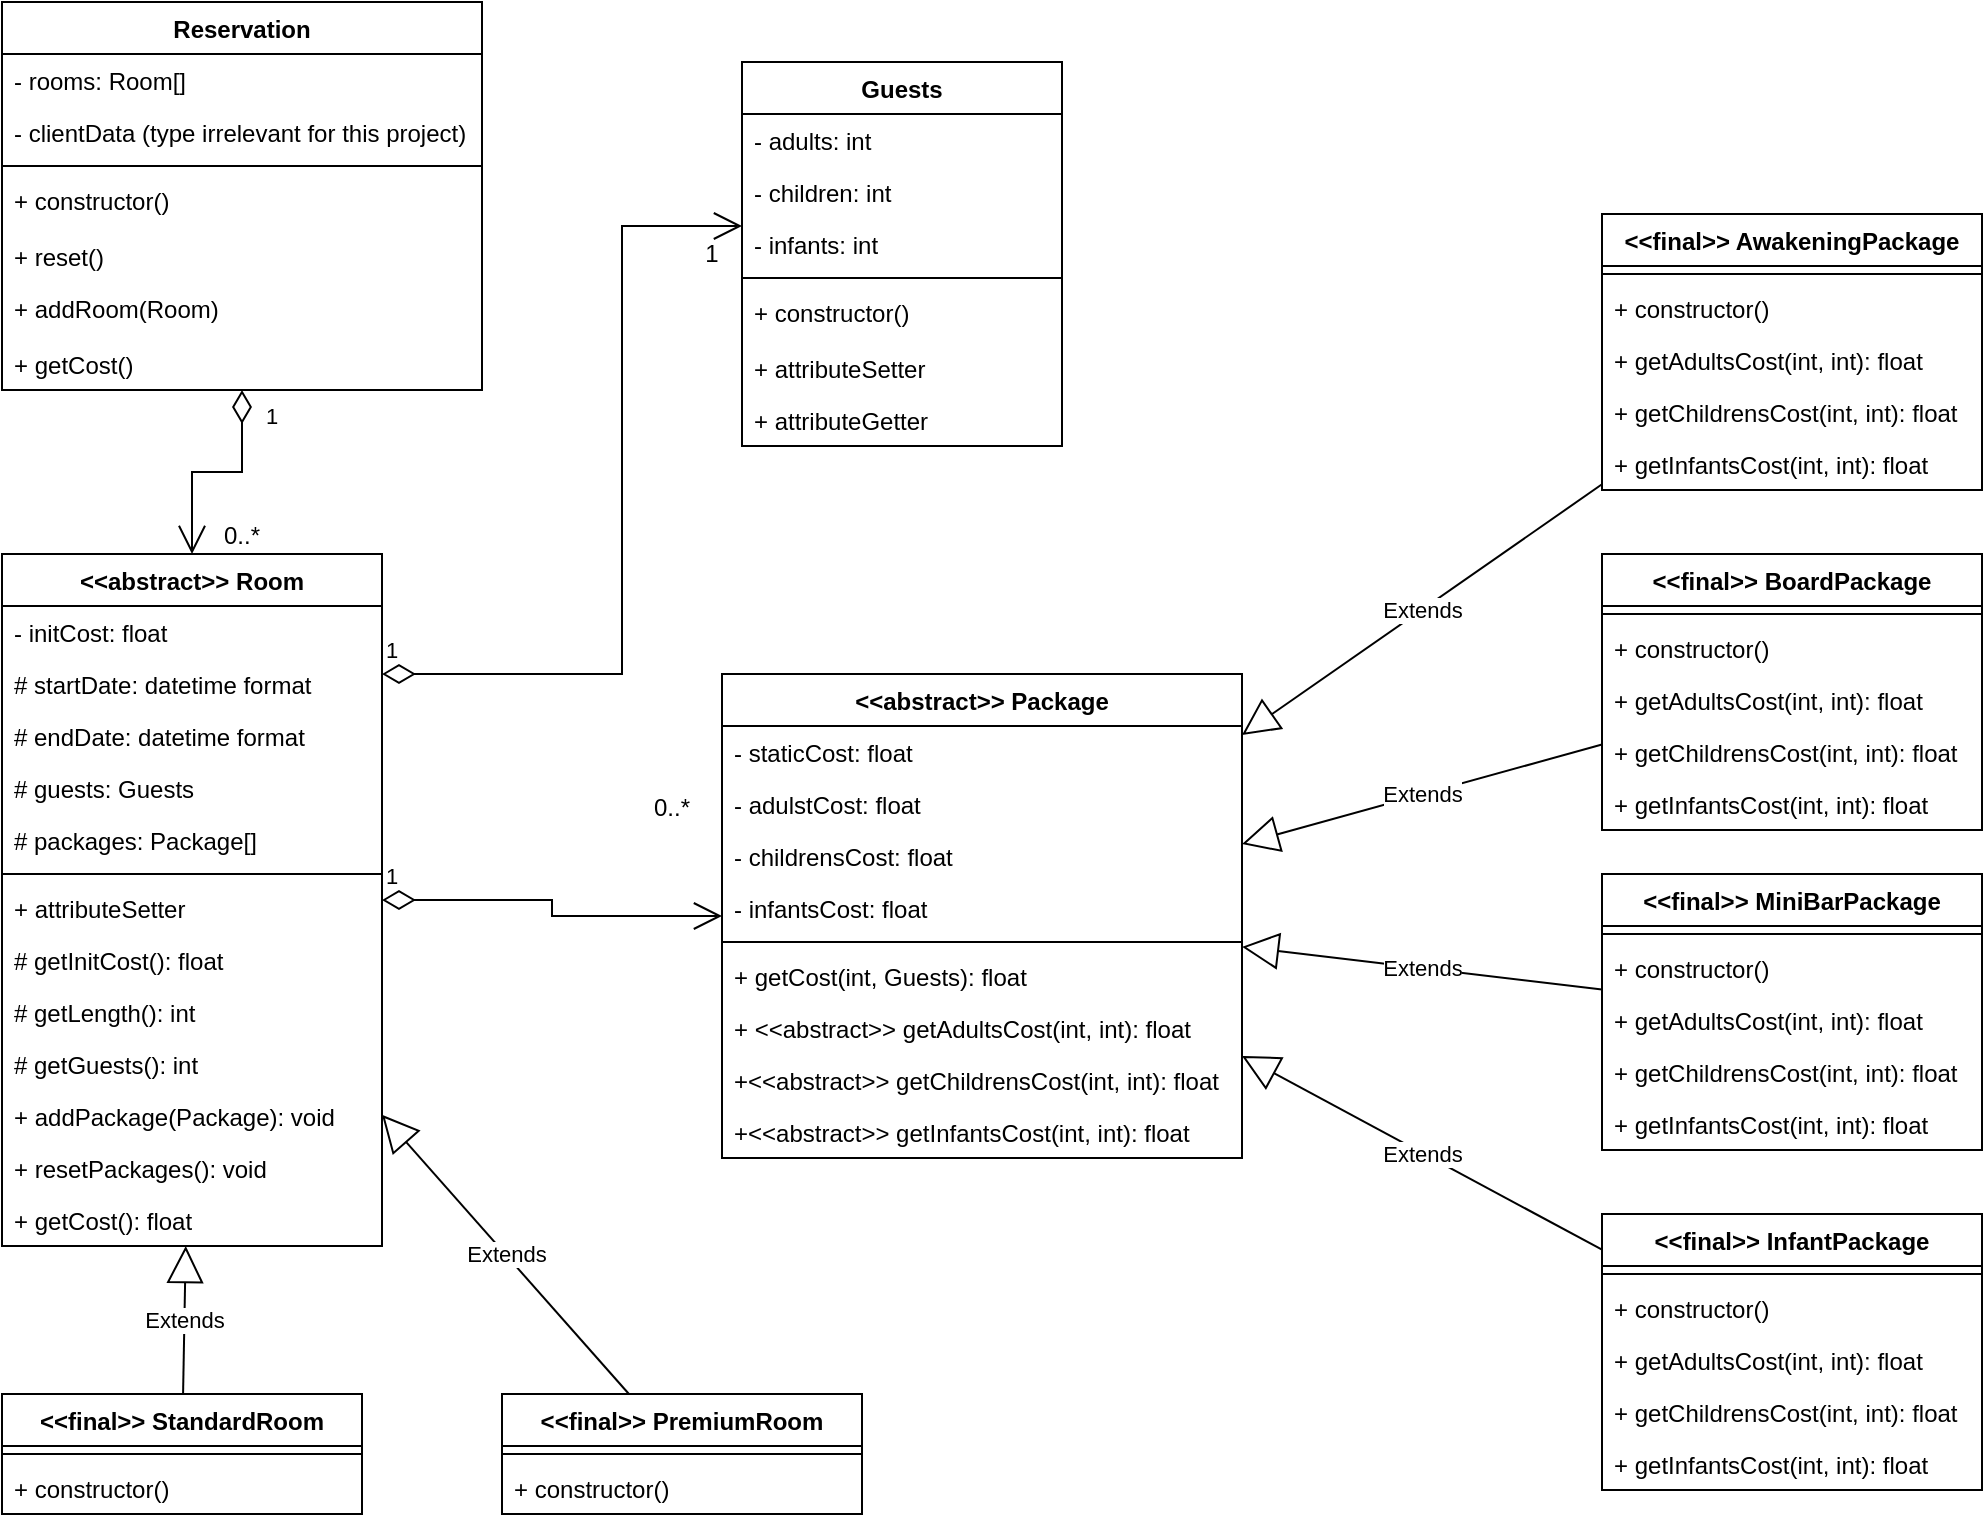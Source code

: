 <mxfile version="20.7.4" type="device"><diagram id="C5RBs43oDa-KdzZeNtuy" name="Page-1"><mxGraphModel dx="1418" dy="828" grid="1" gridSize="10" guides="1" tooltips="1" connect="1" arrows="1" fold="1" page="1" pageScale="1" pageWidth="1169" pageHeight="827" math="0" shadow="0"><root><mxCell id="WIyWlLk6GJQsqaUBKTNV-0"/><mxCell id="WIyWlLk6GJQsqaUBKTNV-1" parent="WIyWlLk6GJQsqaUBKTNV-0"/><mxCell id="dvAFuk7jMqj3ikUVL5LK-0" value="&lt;&lt;final&gt;&gt; BoardPackage" style="swimlane;fontStyle=1;align=center;verticalAlign=top;childLayout=stackLayout;horizontal=1;startSize=26;horizontalStack=0;resizeParent=1;resizeParentMax=0;resizeLast=0;collapsible=1;marginBottom=0;" parent="WIyWlLk6GJQsqaUBKTNV-1" vertex="1"><mxGeometry x="850" y="310" width="190" height="138" as="geometry"/></mxCell><mxCell id="dvAFuk7jMqj3ikUVL5LK-2" value="" style="line;strokeWidth=1;fillColor=none;align=left;verticalAlign=middle;spacingTop=-1;spacingLeft=3;spacingRight=3;rotatable=0;labelPosition=right;points=[];portConstraint=eastwest;strokeColor=inherit;" parent="dvAFuk7jMqj3ikUVL5LK-0" vertex="1"><mxGeometry y="26" width="190" height="8" as="geometry"/></mxCell><mxCell id="zsMMg4n8G22SeJDxbGxc-95" value="+ constructor()" style="text;strokeColor=none;fillColor=none;align=left;verticalAlign=top;spacingLeft=4;spacingRight=4;overflow=hidden;rotatable=0;points=[[0,0.5],[1,0.5]];portConstraint=eastwest;" parent="dvAFuk7jMqj3ikUVL5LK-0" vertex="1"><mxGeometry y="34" width="190" height="26" as="geometry"/></mxCell><mxCell id="zsMMg4n8G22SeJDxbGxc-53" value="+ getAdultsCost(int, int): float" style="text;strokeColor=none;fillColor=none;align=left;verticalAlign=top;spacingLeft=4;spacingRight=4;overflow=hidden;rotatable=0;points=[[0,0.5],[1,0.5]];portConstraint=eastwest;" parent="dvAFuk7jMqj3ikUVL5LK-0" vertex="1"><mxGeometry y="60" width="190" height="26" as="geometry"/></mxCell><mxCell id="zsMMg4n8G22SeJDxbGxc-54" value="+ getChildrensCost(int, int): float" style="text;strokeColor=none;fillColor=none;align=left;verticalAlign=top;spacingLeft=4;spacingRight=4;overflow=hidden;rotatable=0;points=[[0,0.5],[1,0.5]];portConstraint=eastwest;" parent="dvAFuk7jMqj3ikUVL5LK-0" vertex="1"><mxGeometry y="86" width="190" height="26" as="geometry"/></mxCell><mxCell id="zsMMg4n8G22SeJDxbGxc-55" value="+ getInfantsCost(int, int): float" style="text;strokeColor=none;fillColor=none;align=left;verticalAlign=top;spacingLeft=4;spacingRight=4;overflow=hidden;rotatable=0;points=[[0,0.5],[1,0.5]];portConstraint=eastwest;" parent="dvAFuk7jMqj3ikUVL5LK-0" vertex="1"><mxGeometry y="112" width="190" height="26" as="geometry"/></mxCell><mxCell id="dvAFuk7jMqj3ikUVL5LK-19" value="Reservation" style="swimlane;fontStyle=1;align=center;verticalAlign=top;childLayout=stackLayout;horizontal=1;startSize=26;horizontalStack=0;resizeParent=1;resizeParentMax=0;resizeLast=0;collapsible=1;marginBottom=0;" parent="WIyWlLk6GJQsqaUBKTNV-1" vertex="1"><mxGeometry x="50" y="34" width="240" height="194" as="geometry"/></mxCell><mxCell id="dvAFuk7jMqj3ikUVL5LK-20" value="- rooms: Room[]" style="text;strokeColor=none;fillColor=none;align=left;verticalAlign=top;spacingLeft=4;spacingRight=4;overflow=hidden;rotatable=0;points=[[0,0.5],[1,0.5]];portConstraint=eastwest;" parent="dvAFuk7jMqj3ikUVL5LK-19" vertex="1"><mxGeometry y="26" width="240" height="26" as="geometry"/></mxCell><mxCell id="dvAFuk7jMqj3ikUVL5LK-27" value="- clientData (type irrelevant for this project)" style="text;strokeColor=none;fillColor=none;align=left;verticalAlign=top;spacingLeft=4;spacingRight=4;overflow=hidden;rotatable=0;points=[[0,0.5],[1,0.5]];portConstraint=eastwest;" parent="dvAFuk7jMqj3ikUVL5LK-19" vertex="1"><mxGeometry y="52" width="240" height="26" as="geometry"/></mxCell><mxCell id="dvAFuk7jMqj3ikUVL5LK-21" value="" style="line;strokeWidth=1;fillColor=none;align=left;verticalAlign=middle;spacingTop=-1;spacingLeft=3;spacingRight=3;rotatable=0;labelPosition=right;points=[];portConstraint=eastwest;strokeColor=inherit;" parent="dvAFuk7jMqj3ikUVL5LK-19" vertex="1"><mxGeometry y="78" width="240" height="8" as="geometry"/></mxCell><mxCell id="dvAFuk7jMqj3ikUVL5LK-22" value="+ constructor()" style="text;strokeColor=none;fillColor=none;align=left;verticalAlign=top;spacingLeft=4;spacingRight=4;overflow=hidden;rotatable=0;points=[[0,0.5],[1,0.5]];portConstraint=eastwest;" parent="dvAFuk7jMqj3ikUVL5LK-19" vertex="1"><mxGeometry y="86" width="240" height="28" as="geometry"/></mxCell><mxCell id="zsMMg4n8G22SeJDxbGxc-8" value="+ reset()" style="text;strokeColor=none;fillColor=none;align=left;verticalAlign=top;spacingLeft=4;spacingRight=4;overflow=hidden;rotatable=0;points=[[0,0.5],[1,0.5]];portConstraint=eastwest;" parent="dvAFuk7jMqj3ikUVL5LK-19" vertex="1"><mxGeometry y="114" width="240" height="26" as="geometry"/></mxCell><mxCell id="dvAFuk7jMqj3ikUVL5LK-31" value="+ addRoom(Room)" style="text;strokeColor=none;fillColor=none;align=left;verticalAlign=top;spacingLeft=4;spacingRight=4;overflow=hidden;rotatable=0;points=[[0,0.5],[1,0.5]];portConstraint=eastwest;" parent="dvAFuk7jMqj3ikUVL5LK-19" vertex="1"><mxGeometry y="140" width="240" height="28" as="geometry"/></mxCell><mxCell id="zsMMg4n8G22SeJDxbGxc-10" value="+ getCost()" style="text;strokeColor=none;fillColor=none;align=left;verticalAlign=top;spacingLeft=4;spacingRight=4;overflow=hidden;rotatable=0;points=[[0,0.5],[1,0.5]];portConstraint=eastwest;" parent="dvAFuk7jMqj3ikUVL5LK-19" vertex="1"><mxGeometry y="168" width="240" height="26" as="geometry"/></mxCell><mxCell id="dvAFuk7jMqj3ikUVL5LK-23" value="&lt;&lt;abstract&gt;&gt; Room" style="swimlane;fontStyle=1;align=center;verticalAlign=top;childLayout=stackLayout;horizontal=1;startSize=26;horizontalStack=0;resizeParent=1;resizeParentMax=0;resizeLast=0;collapsible=1;marginBottom=0;" parent="WIyWlLk6GJQsqaUBKTNV-1" vertex="1"><mxGeometry x="50" y="310" width="190" height="346" as="geometry"/></mxCell><mxCell id="zsMMg4n8G22SeJDxbGxc-25" value="- initCost: float" style="text;strokeColor=none;fillColor=none;align=left;verticalAlign=top;spacingLeft=4;spacingRight=4;overflow=hidden;rotatable=0;points=[[0,0.5],[1,0.5]];portConstraint=eastwest;" parent="dvAFuk7jMqj3ikUVL5LK-23" vertex="1"><mxGeometry y="26" width="190" height="26" as="geometry"/></mxCell><mxCell id="zsMMg4n8G22SeJDxbGxc-19" value="# startDate: datetime format" style="text;strokeColor=none;fillColor=none;align=left;verticalAlign=top;spacingLeft=4;spacingRight=4;overflow=hidden;rotatable=0;points=[[0,0.5],[1,0.5]];portConstraint=eastwest;" parent="dvAFuk7jMqj3ikUVL5LK-23" vertex="1"><mxGeometry y="52" width="190" height="26" as="geometry"/></mxCell><mxCell id="zsMMg4n8G22SeJDxbGxc-4" value="# endDate: datetime format" style="text;strokeColor=none;fillColor=none;align=left;verticalAlign=top;spacingLeft=4;spacingRight=4;overflow=hidden;rotatable=0;points=[[0,0.5],[1,0.5]];portConstraint=eastwest;" parent="dvAFuk7jMqj3ikUVL5LK-23" vertex="1"><mxGeometry y="78" width="190" height="26" as="geometry"/></mxCell><mxCell id="zsMMg4n8G22SeJDxbGxc-27" value="# guests: Guests" style="text;strokeColor=none;fillColor=none;align=left;verticalAlign=top;spacingLeft=4;spacingRight=4;overflow=hidden;rotatable=0;points=[[0,0.5],[1,0.5]];portConstraint=eastwest;" parent="dvAFuk7jMqj3ikUVL5LK-23" vertex="1"><mxGeometry y="104" width="190" height="26" as="geometry"/></mxCell><mxCell id="zsMMg4n8G22SeJDxbGxc-12" value="# packages: Package[]" style="text;strokeColor=none;fillColor=none;align=left;verticalAlign=top;spacingLeft=4;spacingRight=4;overflow=hidden;rotatable=0;points=[[0,0.5],[1,0.5]];portConstraint=eastwest;" parent="dvAFuk7jMqj3ikUVL5LK-23" vertex="1"><mxGeometry y="130" width="190" height="26" as="geometry"/></mxCell><mxCell id="dvAFuk7jMqj3ikUVL5LK-25" value="" style="line;strokeWidth=1;fillColor=none;align=left;verticalAlign=middle;spacingTop=-1;spacingLeft=3;spacingRight=3;rotatable=0;labelPosition=right;points=[];portConstraint=eastwest;strokeColor=inherit;" parent="dvAFuk7jMqj3ikUVL5LK-23" vertex="1"><mxGeometry y="156" width="190" height="8" as="geometry"/></mxCell><mxCell id="dvAFuk7jMqj3ikUVL5LK-26" value="+ attributeSetter" style="text;strokeColor=none;fillColor=none;align=left;verticalAlign=top;spacingLeft=4;spacingRight=4;overflow=hidden;rotatable=0;points=[[0,0.5],[1,0.5]];portConstraint=eastwest;" parent="dvAFuk7jMqj3ikUVL5LK-23" vertex="1"><mxGeometry y="164" width="190" height="26" as="geometry"/></mxCell><mxCell id="zsMMg4n8G22SeJDxbGxc-24" value="# getInitCost(): float" style="text;strokeColor=none;fillColor=none;align=left;verticalAlign=top;spacingLeft=4;spacingRight=4;overflow=hidden;rotatable=0;points=[[0,0.5],[1,0.5]];portConstraint=eastwest;" parent="dvAFuk7jMqj3ikUVL5LK-23" vertex="1"><mxGeometry y="190" width="190" height="26" as="geometry"/></mxCell><mxCell id="zsMMg4n8G22SeJDxbGxc-20" value="# getLength(): int" style="text;strokeColor=none;fillColor=none;align=left;verticalAlign=top;spacingLeft=4;spacingRight=4;overflow=hidden;rotatable=0;points=[[0,0.5],[1,0.5]];portConstraint=eastwest;" parent="dvAFuk7jMqj3ikUVL5LK-23" vertex="1"><mxGeometry y="216" width="190" height="26" as="geometry"/></mxCell><mxCell id="zsMMg4n8G22SeJDxbGxc-18" value="# getGuests(): int" style="text;strokeColor=none;fillColor=none;align=left;verticalAlign=top;spacingLeft=4;spacingRight=4;overflow=hidden;rotatable=0;points=[[0,0.5],[1,0.5]];portConstraint=eastwest;" parent="dvAFuk7jMqj3ikUVL5LK-23" vertex="1"><mxGeometry y="242" width="190" height="26" as="geometry"/></mxCell><mxCell id="zsMMg4n8G22SeJDxbGxc-11" value="+ addPackage(Package): void" style="text;strokeColor=none;fillColor=none;align=left;verticalAlign=top;spacingLeft=4;spacingRight=4;overflow=hidden;rotatable=0;points=[[0,0.5],[1,0.5]];portConstraint=eastwest;" parent="dvAFuk7jMqj3ikUVL5LK-23" vertex="1"><mxGeometry y="268" width="190" height="26" as="geometry"/></mxCell><mxCell id="zsMMg4n8G22SeJDxbGxc-17" value="+ resetPackages(): void" style="text;strokeColor=none;fillColor=none;align=left;verticalAlign=top;spacingLeft=4;spacingRight=4;overflow=hidden;rotatable=0;points=[[0,0.5],[1,0.5]];portConstraint=eastwest;" parent="dvAFuk7jMqj3ikUVL5LK-23" vertex="1"><mxGeometry y="294" width="190" height="26" as="geometry"/></mxCell><mxCell id="zsMMg4n8G22SeJDxbGxc-21" value="+ getCost(): float" style="text;strokeColor=none;fillColor=none;align=left;verticalAlign=top;spacingLeft=4;spacingRight=4;overflow=hidden;rotatable=0;points=[[0,0.5],[1,0.5]];portConstraint=eastwest;" parent="dvAFuk7jMqj3ikUVL5LK-23" vertex="1"><mxGeometry y="320" width="190" height="26" as="geometry"/></mxCell><mxCell id="zsMMg4n8G22SeJDxbGxc-13" value="&lt;&lt;final&gt;&gt; StandardRoom" style="swimlane;fontStyle=1;align=center;verticalAlign=top;childLayout=stackLayout;horizontal=1;startSize=26;horizontalStack=0;resizeParent=1;resizeParentMax=0;resizeLast=0;collapsible=1;marginBottom=0;" parent="WIyWlLk6GJQsqaUBKTNV-1" vertex="1"><mxGeometry x="50" y="730" width="180" height="60" as="geometry"/></mxCell><mxCell id="zsMMg4n8G22SeJDxbGxc-15" value="" style="line;strokeWidth=1;fillColor=none;align=left;verticalAlign=middle;spacingTop=-1;spacingLeft=3;spacingRight=3;rotatable=0;labelPosition=right;points=[];portConstraint=eastwest;strokeColor=inherit;" parent="zsMMg4n8G22SeJDxbGxc-13" vertex="1"><mxGeometry y="26" width="180" height="8" as="geometry"/></mxCell><mxCell id="zsMMg4n8G22SeJDxbGxc-16" value="+ constructor()" style="text;strokeColor=none;fillColor=none;align=left;verticalAlign=top;spacingLeft=4;spacingRight=4;overflow=hidden;rotatable=0;points=[[0,0.5],[1,0.5]];portConstraint=eastwest;" parent="zsMMg4n8G22SeJDxbGxc-13" vertex="1"><mxGeometry y="34" width="180" height="26" as="geometry"/></mxCell><mxCell id="zsMMg4n8G22SeJDxbGxc-29" value="&lt;&lt;abstract&gt;&gt; Package" style="swimlane;fontStyle=1;align=center;verticalAlign=top;childLayout=stackLayout;horizontal=1;startSize=26;horizontalStack=0;resizeParent=1;resizeParentMax=0;resizeLast=0;collapsible=1;marginBottom=0;" parent="WIyWlLk6GJQsqaUBKTNV-1" vertex="1"><mxGeometry x="410" y="370" width="260" height="242" as="geometry"/></mxCell><mxCell id="zsMMg4n8G22SeJDxbGxc-93" value="- staticCost: float" style="text;strokeColor=none;fillColor=none;align=left;verticalAlign=top;spacingLeft=4;spacingRight=4;overflow=hidden;rotatable=0;points=[[0,0.5],[1,0.5]];portConstraint=eastwest;" parent="zsMMg4n8G22SeJDxbGxc-29" vertex="1"><mxGeometry y="26" width="260" height="26" as="geometry"/></mxCell><mxCell id="zsMMg4n8G22SeJDxbGxc-98" value="- adulstCost: float" style="text;strokeColor=none;fillColor=none;align=left;verticalAlign=top;spacingLeft=4;spacingRight=4;overflow=hidden;rotatable=0;points=[[0,0.5],[1,0.5]];portConstraint=eastwest;" parent="zsMMg4n8G22SeJDxbGxc-29" vertex="1"><mxGeometry y="52" width="260" height="26" as="geometry"/></mxCell><mxCell id="zsMMg4n8G22SeJDxbGxc-99" value="- childrensCost: float" style="text;strokeColor=none;fillColor=none;align=left;verticalAlign=top;spacingLeft=4;spacingRight=4;overflow=hidden;rotatable=0;points=[[0,0.5],[1,0.5]];portConstraint=eastwest;" parent="zsMMg4n8G22SeJDxbGxc-29" vertex="1"><mxGeometry y="78" width="260" height="26" as="geometry"/></mxCell><mxCell id="zsMMg4n8G22SeJDxbGxc-100" value="- infantsCost: float" style="text;strokeColor=none;fillColor=none;align=left;verticalAlign=top;spacingLeft=4;spacingRight=4;overflow=hidden;rotatable=0;points=[[0,0.5],[1,0.5]];portConstraint=eastwest;" parent="zsMMg4n8G22SeJDxbGxc-29" vertex="1"><mxGeometry y="104" width="260" height="26" as="geometry"/></mxCell><mxCell id="zsMMg4n8G22SeJDxbGxc-31" value="" style="line;strokeWidth=1;fillColor=none;align=left;verticalAlign=middle;spacingTop=-1;spacingLeft=3;spacingRight=3;rotatable=0;labelPosition=right;points=[];portConstraint=eastwest;strokeColor=inherit;" parent="zsMMg4n8G22SeJDxbGxc-29" vertex="1"><mxGeometry y="130" width="260" height="8" as="geometry"/></mxCell><mxCell id="zsMMg4n8G22SeJDxbGxc-33" value="+ getCost(int, Guests): float" style="text;strokeColor=none;fillColor=none;align=left;verticalAlign=top;spacingLeft=4;spacingRight=4;overflow=hidden;rotatable=0;points=[[0,0.5],[1,0.5]];portConstraint=eastwest;" parent="zsMMg4n8G22SeJDxbGxc-29" vertex="1"><mxGeometry y="138" width="260" height="26" as="geometry"/></mxCell><mxCell id="zsMMg4n8G22SeJDxbGxc-35" value="+ &lt;&lt;abstract&gt;&gt; getAdultsCost(int, int): float" style="text;strokeColor=none;fillColor=none;align=left;verticalAlign=top;spacingLeft=4;spacingRight=4;overflow=hidden;rotatable=0;points=[[0,0.5],[1,0.5]];portConstraint=eastwest;" parent="zsMMg4n8G22SeJDxbGxc-29" vertex="1"><mxGeometry y="164" width="260" height="26" as="geometry"/></mxCell><mxCell id="zsMMg4n8G22SeJDxbGxc-36" value="+&lt;&lt;abstract&gt;&gt; getChildrensCost(int, int): float" style="text;strokeColor=none;fillColor=none;align=left;verticalAlign=top;spacingLeft=4;spacingRight=4;overflow=hidden;rotatable=0;points=[[0,0.5],[1,0.5]];portConstraint=eastwest;" parent="zsMMg4n8G22SeJDxbGxc-29" vertex="1"><mxGeometry y="190" width="260" height="26" as="geometry"/></mxCell><mxCell id="zsMMg4n8G22SeJDxbGxc-37" value="+&lt;&lt;abstract&gt;&gt; getInfantsCost(int, int): float" style="text;strokeColor=none;fillColor=none;align=left;verticalAlign=top;spacingLeft=4;spacingRight=4;overflow=hidden;rotatable=0;points=[[0,0.5],[1,0.5]];portConstraint=eastwest;" parent="zsMMg4n8G22SeJDxbGxc-29" vertex="1"><mxGeometry y="216" width="260" height="26" as="geometry"/></mxCell><mxCell id="zsMMg4n8G22SeJDxbGxc-42" value="Guests" style="swimlane;fontStyle=1;align=center;verticalAlign=top;childLayout=stackLayout;horizontal=1;startSize=26;horizontalStack=0;resizeParent=1;resizeParentMax=0;resizeLast=0;collapsible=1;marginBottom=0;" parent="WIyWlLk6GJQsqaUBKTNV-1" vertex="1"><mxGeometry x="420" y="64" width="160" height="192" as="geometry"/></mxCell><mxCell id="zsMMg4n8G22SeJDxbGxc-43" value="- adults: int" style="text;strokeColor=none;fillColor=none;align=left;verticalAlign=top;spacingLeft=4;spacingRight=4;overflow=hidden;rotatable=0;points=[[0,0.5],[1,0.5]];portConstraint=eastwest;" parent="zsMMg4n8G22SeJDxbGxc-42" vertex="1"><mxGeometry y="26" width="160" height="26" as="geometry"/></mxCell><mxCell id="zsMMg4n8G22SeJDxbGxc-47" value="- children: int" style="text;strokeColor=none;fillColor=none;align=left;verticalAlign=top;spacingLeft=4;spacingRight=4;overflow=hidden;rotatable=0;points=[[0,0.5],[1,0.5]];portConstraint=eastwest;" parent="zsMMg4n8G22SeJDxbGxc-42" vertex="1"><mxGeometry y="52" width="160" height="26" as="geometry"/></mxCell><mxCell id="zsMMg4n8G22SeJDxbGxc-46" value="- infants: int" style="text;strokeColor=none;fillColor=none;align=left;verticalAlign=top;spacingLeft=4;spacingRight=4;overflow=hidden;rotatable=0;points=[[0,0.5],[1,0.5]];portConstraint=eastwest;" parent="zsMMg4n8G22SeJDxbGxc-42" vertex="1"><mxGeometry y="78" width="160" height="26" as="geometry"/></mxCell><mxCell id="zsMMg4n8G22SeJDxbGxc-44" value="" style="line;strokeWidth=1;fillColor=none;align=left;verticalAlign=middle;spacingTop=-1;spacingLeft=3;spacingRight=3;rotatable=0;labelPosition=right;points=[];portConstraint=eastwest;strokeColor=inherit;" parent="zsMMg4n8G22SeJDxbGxc-42" vertex="1"><mxGeometry y="104" width="160" height="8" as="geometry"/></mxCell><mxCell id="byL8bHTHJ-M00aagQYqz-0" value="+ constructor()" style="text;strokeColor=none;fillColor=none;align=left;verticalAlign=top;spacingLeft=4;spacingRight=4;overflow=hidden;rotatable=0;points=[[0,0.5],[1,0.5]];portConstraint=eastwest;" vertex="1" parent="zsMMg4n8G22SeJDxbGxc-42"><mxGeometry y="112" width="160" height="28" as="geometry"/></mxCell><mxCell id="zsMMg4n8G22SeJDxbGxc-45" value="+ attributeSetter" style="text;strokeColor=none;fillColor=none;align=left;verticalAlign=top;spacingLeft=4;spacingRight=4;overflow=hidden;rotatable=0;points=[[0,0.5],[1,0.5]];portConstraint=eastwest;" parent="zsMMg4n8G22SeJDxbGxc-42" vertex="1"><mxGeometry y="140" width="160" height="26" as="geometry"/></mxCell><mxCell id="zsMMg4n8G22SeJDxbGxc-48" value="+ attributeGetter" style="text;strokeColor=none;fillColor=none;align=left;verticalAlign=top;spacingLeft=4;spacingRight=4;overflow=hidden;rotatable=0;points=[[0,0.5],[1,0.5]];portConstraint=eastwest;" parent="zsMMg4n8G22SeJDxbGxc-42" vertex="1"><mxGeometry y="166" width="160" height="26" as="geometry"/></mxCell><mxCell id="zsMMg4n8G22SeJDxbGxc-49" value="&lt;&lt;final&gt;&gt; PremiumRoom" style="swimlane;fontStyle=1;align=center;verticalAlign=top;childLayout=stackLayout;horizontal=1;startSize=26;horizontalStack=0;resizeParent=1;resizeParentMax=0;resizeLast=0;collapsible=1;marginBottom=0;" parent="WIyWlLk6GJQsqaUBKTNV-1" vertex="1"><mxGeometry x="300" y="730" width="180" height="60" as="geometry"/></mxCell><mxCell id="zsMMg4n8G22SeJDxbGxc-50" value="" style="line;strokeWidth=1;fillColor=none;align=left;verticalAlign=middle;spacingTop=-1;spacingLeft=3;spacingRight=3;rotatable=0;labelPosition=right;points=[];portConstraint=eastwest;strokeColor=inherit;" parent="zsMMg4n8G22SeJDxbGxc-49" vertex="1"><mxGeometry y="26" width="180" height="8" as="geometry"/></mxCell><mxCell id="zsMMg4n8G22SeJDxbGxc-51" value="+ constructor()" style="text;strokeColor=none;fillColor=none;align=left;verticalAlign=top;spacingLeft=4;spacingRight=4;overflow=hidden;rotatable=0;points=[[0,0.5],[1,0.5]];portConstraint=eastwest;" parent="zsMMg4n8G22SeJDxbGxc-49" vertex="1"><mxGeometry y="34" width="180" height="26" as="geometry"/></mxCell><mxCell id="zsMMg4n8G22SeJDxbGxc-56" value="&lt;&lt;final&gt;&gt; AwakeningPackage" style="swimlane;fontStyle=1;align=center;verticalAlign=top;childLayout=stackLayout;horizontal=1;startSize=26;horizontalStack=0;resizeParent=1;resizeParentMax=0;resizeLast=0;collapsible=1;marginBottom=0;" parent="WIyWlLk6GJQsqaUBKTNV-1" vertex="1"><mxGeometry x="850" y="140" width="190" height="138" as="geometry"/></mxCell><mxCell id="zsMMg4n8G22SeJDxbGxc-57" value="" style="line;strokeWidth=1;fillColor=none;align=left;verticalAlign=middle;spacingTop=-1;spacingLeft=3;spacingRight=3;rotatable=0;labelPosition=right;points=[];portConstraint=eastwest;strokeColor=inherit;" parent="zsMMg4n8G22SeJDxbGxc-56" vertex="1"><mxGeometry y="26" width="190" height="8" as="geometry"/></mxCell><mxCell id="zsMMg4n8G22SeJDxbGxc-94" value="+ constructor()" style="text;strokeColor=none;fillColor=none;align=left;verticalAlign=top;spacingLeft=4;spacingRight=4;overflow=hidden;rotatable=0;points=[[0,0.5],[1,0.5]];portConstraint=eastwest;" parent="zsMMg4n8G22SeJDxbGxc-56" vertex="1"><mxGeometry y="34" width="190" height="26" as="geometry"/></mxCell><mxCell id="zsMMg4n8G22SeJDxbGxc-59" value="+ getAdultsCost(int, int): float" style="text;strokeColor=none;fillColor=none;align=left;verticalAlign=top;spacingLeft=4;spacingRight=4;overflow=hidden;rotatable=0;points=[[0,0.5],[1,0.5]];portConstraint=eastwest;" parent="zsMMg4n8G22SeJDxbGxc-56" vertex="1"><mxGeometry y="60" width="190" height="26" as="geometry"/></mxCell><mxCell id="zsMMg4n8G22SeJDxbGxc-60" value="+ getChildrensCost(int, int): float" style="text;strokeColor=none;fillColor=none;align=left;verticalAlign=top;spacingLeft=4;spacingRight=4;overflow=hidden;rotatable=0;points=[[0,0.5],[1,0.5]];portConstraint=eastwest;" parent="zsMMg4n8G22SeJDxbGxc-56" vertex="1"><mxGeometry y="86" width="190" height="26" as="geometry"/></mxCell><mxCell id="zsMMg4n8G22SeJDxbGxc-61" value="+ getInfantsCost(int, int): float" style="text;strokeColor=none;fillColor=none;align=left;verticalAlign=top;spacingLeft=4;spacingRight=4;overflow=hidden;rotatable=0;points=[[0,0.5],[1,0.5]];portConstraint=eastwest;" parent="zsMMg4n8G22SeJDxbGxc-56" vertex="1"><mxGeometry y="112" width="190" height="26" as="geometry"/></mxCell><mxCell id="zsMMg4n8G22SeJDxbGxc-62" value="&lt;&lt;final&gt;&gt; MiniBarPackage" style="swimlane;fontStyle=1;align=center;verticalAlign=top;childLayout=stackLayout;horizontal=1;startSize=26;horizontalStack=0;resizeParent=1;resizeParentMax=0;resizeLast=0;collapsible=1;marginBottom=0;" parent="WIyWlLk6GJQsqaUBKTNV-1" vertex="1"><mxGeometry x="850" y="470" width="190" height="138" as="geometry"/></mxCell><mxCell id="zsMMg4n8G22SeJDxbGxc-63" value="" style="line;strokeWidth=1;fillColor=none;align=left;verticalAlign=middle;spacingTop=-1;spacingLeft=3;spacingRight=3;rotatable=0;labelPosition=right;points=[];portConstraint=eastwest;strokeColor=inherit;" parent="zsMMg4n8G22SeJDxbGxc-62" vertex="1"><mxGeometry y="26" width="190" height="8" as="geometry"/></mxCell><mxCell id="zsMMg4n8G22SeJDxbGxc-96" value="+ constructor()" style="text;strokeColor=none;fillColor=none;align=left;verticalAlign=top;spacingLeft=4;spacingRight=4;overflow=hidden;rotatable=0;points=[[0,0.5],[1,0.5]];portConstraint=eastwest;" parent="zsMMg4n8G22SeJDxbGxc-62" vertex="1"><mxGeometry y="34" width="190" height="26" as="geometry"/></mxCell><mxCell id="zsMMg4n8G22SeJDxbGxc-65" value="+ getAdultsCost(int, int): float" style="text;strokeColor=none;fillColor=none;align=left;verticalAlign=top;spacingLeft=4;spacingRight=4;overflow=hidden;rotatable=0;points=[[0,0.5],[1,0.5]];portConstraint=eastwest;" parent="zsMMg4n8G22SeJDxbGxc-62" vertex="1"><mxGeometry y="60" width="190" height="26" as="geometry"/></mxCell><mxCell id="zsMMg4n8G22SeJDxbGxc-66" value="+ getChildrensCost(int, int): float" style="text;strokeColor=none;fillColor=none;align=left;verticalAlign=top;spacingLeft=4;spacingRight=4;overflow=hidden;rotatable=0;points=[[0,0.5],[1,0.5]];portConstraint=eastwest;" parent="zsMMg4n8G22SeJDxbGxc-62" vertex="1"><mxGeometry y="86" width="190" height="26" as="geometry"/></mxCell><mxCell id="zsMMg4n8G22SeJDxbGxc-67" value="+ getInfantsCost(int, int): float" style="text;strokeColor=none;fillColor=none;align=left;verticalAlign=top;spacingLeft=4;spacingRight=4;overflow=hidden;rotatable=0;points=[[0,0.5],[1,0.5]];portConstraint=eastwest;" parent="zsMMg4n8G22SeJDxbGxc-62" vertex="1"><mxGeometry y="112" width="190" height="26" as="geometry"/></mxCell><mxCell id="zsMMg4n8G22SeJDxbGxc-68" value="&lt;&lt;final&gt;&gt; InfantPackage" style="swimlane;fontStyle=1;align=center;verticalAlign=top;childLayout=stackLayout;horizontal=1;startSize=26;horizontalStack=0;resizeParent=1;resizeParentMax=0;resizeLast=0;collapsible=1;marginBottom=0;" parent="WIyWlLk6GJQsqaUBKTNV-1" vertex="1"><mxGeometry x="850" y="640" width="190" height="138" as="geometry"/></mxCell><mxCell id="zsMMg4n8G22SeJDxbGxc-69" value="" style="line;strokeWidth=1;fillColor=none;align=left;verticalAlign=middle;spacingTop=-1;spacingLeft=3;spacingRight=3;rotatable=0;labelPosition=right;points=[];portConstraint=eastwest;strokeColor=inherit;" parent="zsMMg4n8G22SeJDxbGxc-68" vertex="1"><mxGeometry y="26" width="190" height="8" as="geometry"/></mxCell><mxCell id="zsMMg4n8G22SeJDxbGxc-97" value="+ constructor()" style="text;strokeColor=none;fillColor=none;align=left;verticalAlign=top;spacingLeft=4;spacingRight=4;overflow=hidden;rotatable=0;points=[[0,0.5],[1,0.5]];portConstraint=eastwest;" parent="zsMMg4n8G22SeJDxbGxc-68" vertex="1"><mxGeometry y="34" width="190" height="26" as="geometry"/></mxCell><mxCell id="zsMMg4n8G22SeJDxbGxc-71" value="+ getAdultsCost(int, int): float" style="text;strokeColor=none;fillColor=none;align=left;verticalAlign=top;spacingLeft=4;spacingRight=4;overflow=hidden;rotatable=0;points=[[0,0.5],[1,0.5]];portConstraint=eastwest;" parent="zsMMg4n8G22SeJDxbGxc-68" vertex="1"><mxGeometry y="60" width="190" height="26" as="geometry"/></mxCell><mxCell id="zsMMg4n8G22SeJDxbGxc-72" value="+ getChildrensCost(int, int): float" style="text;strokeColor=none;fillColor=none;align=left;verticalAlign=top;spacingLeft=4;spacingRight=4;overflow=hidden;rotatable=0;points=[[0,0.5],[1,0.5]];portConstraint=eastwest;" parent="zsMMg4n8G22SeJDxbGxc-68" vertex="1"><mxGeometry y="86" width="190" height="26" as="geometry"/></mxCell><mxCell id="zsMMg4n8G22SeJDxbGxc-73" value="+ getInfantsCost(int, int): float" style="text;strokeColor=none;fillColor=none;align=left;verticalAlign=top;spacingLeft=4;spacingRight=4;overflow=hidden;rotatable=0;points=[[0,0.5],[1,0.5]];portConstraint=eastwest;" parent="zsMMg4n8G22SeJDxbGxc-68" vertex="1"><mxGeometry y="112" width="190" height="26" as="geometry"/></mxCell><mxCell id="zsMMg4n8G22SeJDxbGxc-74" value="Extends" style="endArrow=block;endSize=16;endFill=0;html=1;rounded=0;" parent="WIyWlLk6GJQsqaUBKTNV-1" source="zsMMg4n8G22SeJDxbGxc-56" target="zsMMg4n8G22SeJDxbGxc-29" edge="1"><mxGeometry width="160" relative="1" as="geometry"><mxPoint x="490" y="430" as="sourcePoint"/><mxPoint x="650" y="430" as="targetPoint"/></mxGeometry></mxCell><mxCell id="zsMMg4n8G22SeJDxbGxc-75" value="Extends" style="endArrow=block;endSize=16;endFill=0;html=1;rounded=0;" parent="WIyWlLk6GJQsqaUBKTNV-1" source="dvAFuk7jMqj3ikUVL5LK-0" target="zsMMg4n8G22SeJDxbGxc-29" edge="1"><mxGeometry width="160" relative="1" as="geometry"><mxPoint x="730" y="287.344" as="sourcePoint"/><mxPoint x="580" y="401.25" as="targetPoint"/></mxGeometry></mxCell><mxCell id="zsMMg4n8G22SeJDxbGxc-76" value="Extends" style="endArrow=block;endSize=16;endFill=0;html=1;rounded=0;" parent="WIyWlLk6GJQsqaUBKTNV-1" source="zsMMg4n8G22SeJDxbGxc-62" target="zsMMg4n8G22SeJDxbGxc-29" edge="1"><mxGeometry width="160" relative="1" as="geometry"><mxPoint x="740" y="297.344" as="sourcePoint"/><mxPoint x="590" y="411.25" as="targetPoint"/></mxGeometry></mxCell><mxCell id="zsMMg4n8G22SeJDxbGxc-77" value="Extends" style="endArrow=block;endSize=16;endFill=0;html=1;rounded=0;" parent="WIyWlLk6GJQsqaUBKTNV-1" source="zsMMg4n8G22SeJDxbGxc-68" target="zsMMg4n8G22SeJDxbGxc-29" edge="1"><mxGeometry width="160" relative="1" as="geometry"><mxPoint x="750" y="307.344" as="sourcePoint"/><mxPoint x="600" y="421.25" as="targetPoint"/></mxGeometry></mxCell><mxCell id="zsMMg4n8G22SeJDxbGxc-78" value="Extends" style="endArrow=block;endSize=16;endFill=0;html=1;rounded=0;" parent="WIyWlLk6GJQsqaUBKTNV-1" source="zsMMg4n8G22SeJDxbGxc-49" target="dvAFuk7jMqj3ikUVL5LK-23" edge="1"><mxGeometry width="160" relative="1" as="geometry"><mxPoint x="510" y="580.004" as="sourcePoint"/><mxPoint x="360" y="693.91" as="targetPoint"/></mxGeometry></mxCell><mxCell id="zsMMg4n8G22SeJDxbGxc-79" value="Extends" style="endArrow=block;endSize=16;endFill=0;html=1;rounded=0;" parent="WIyWlLk6GJQsqaUBKTNV-1" source="zsMMg4n8G22SeJDxbGxc-13" target="dvAFuk7jMqj3ikUVL5LK-23" edge="1"><mxGeometry width="160" relative="1" as="geometry"><mxPoint x="430" y="590.004" as="sourcePoint"/><mxPoint x="280" y="703.91" as="targetPoint"/></mxGeometry></mxCell><mxCell id="zsMMg4n8G22SeJDxbGxc-80" value="1" style="endArrow=open;html=1;endSize=12;startArrow=diamondThin;startSize=14;startFill=0;edgeStyle=orthogonalEdgeStyle;align=left;verticalAlign=bottom;rounded=0;" parent="WIyWlLk6GJQsqaUBKTNV-1" source="dvAFuk7jMqj3ikUVL5LK-19" target="dvAFuk7jMqj3ikUVL5LK-23" edge="1"><mxGeometry x="-0.589" y="10" relative="1" as="geometry"><mxPoint x="490" y="430" as="sourcePoint"/><mxPoint x="650" y="430" as="targetPoint"/><mxPoint as="offset"/></mxGeometry></mxCell><mxCell id="zsMMg4n8G22SeJDxbGxc-81" value="0..*" style="text;html=1;strokeColor=none;fillColor=none;align=center;verticalAlign=middle;whiteSpace=wrap;rounded=0;" parent="WIyWlLk6GJQsqaUBKTNV-1" vertex="1"><mxGeometry x="160" y="292" width="20" height="18" as="geometry"/></mxCell><mxCell id="zsMMg4n8G22SeJDxbGxc-89" value="1" style="endArrow=open;html=1;endSize=12;startArrow=diamondThin;startSize=14;startFill=0;edgeStyle=orthogonalEdgeStyle;align=left;verticalAlign=bottom;rounded=0;" parent="WIyWlLk6GJQsqaUBKTNV-1" source="dvAFuk7jMqj3ikUVL5LK-23" target="zsMMg4n8G22SeJDxbGxc-29" edge="1"><mxGeometry x="-1" y="3" relative="1" as="geometry"><mxPoint x="250" y="413" as="sourcePoint"/><mxPoint x="410" y="413" as="targetPoint"/></mxGeometry></mxCell><mxCell id="zsMMg4n8G22SeJDxbGxc-90" value="0..*" style="text;html=1;strokeColor=none;fillColor=none;align=center;verticalAlign=middle;whiteSpace=wrap;rounded=0;" parent="WIyWlLk6GJQsqaUBKTNV-1" vertex="1"><mxGeometry x="370" y="426" width="30" height="22" as="geometry"/></mxCell><mxCell id="zsMMg4n8G22SeJDxbGxc-91" value="1" style="endArrow=open;html=1;endSize=12;startArrow=diamondThin;startSize=14;startFill=0;edgeStyle=orthogonalEdgeStyle;align=left;verticalAlign=bottom;rounded=0;" parent="WIyWlLk6GJQsqaUBKTNV-1" source="dvAFuk7jMqj3ikUVL5LK-23" target="zsMMg4n8G22SeJDxbGxc-42" edge="1"><mxGeometry x="-1" y="3" relative="1" as="geometry"><mxPoint x="490" y="430" as="sourcePoint"/><mxPoint x="650" y="430" as="targetPoint"/><Array as="points"><mxPoint x="360" y="370"/><mxPoint x="360" y="146"/></Array></mxGeometry></mxCell><mxCell id="zsMMg4n8G22SeJDxbGxc-92" value="1" style="text;html=1;strokeColor=none;fillColor=none;align=center;verticalAlign=middle;whiteSpace=wrap;rounded=0;" parent="WIyWlLk6GJQsqaUBKTNV-1" vertex="1"><mxGeometry x="390" y="150" width="30" height="20" as="geometry"/></mxCell></root></mxGraphModel></diagram></mxfile>